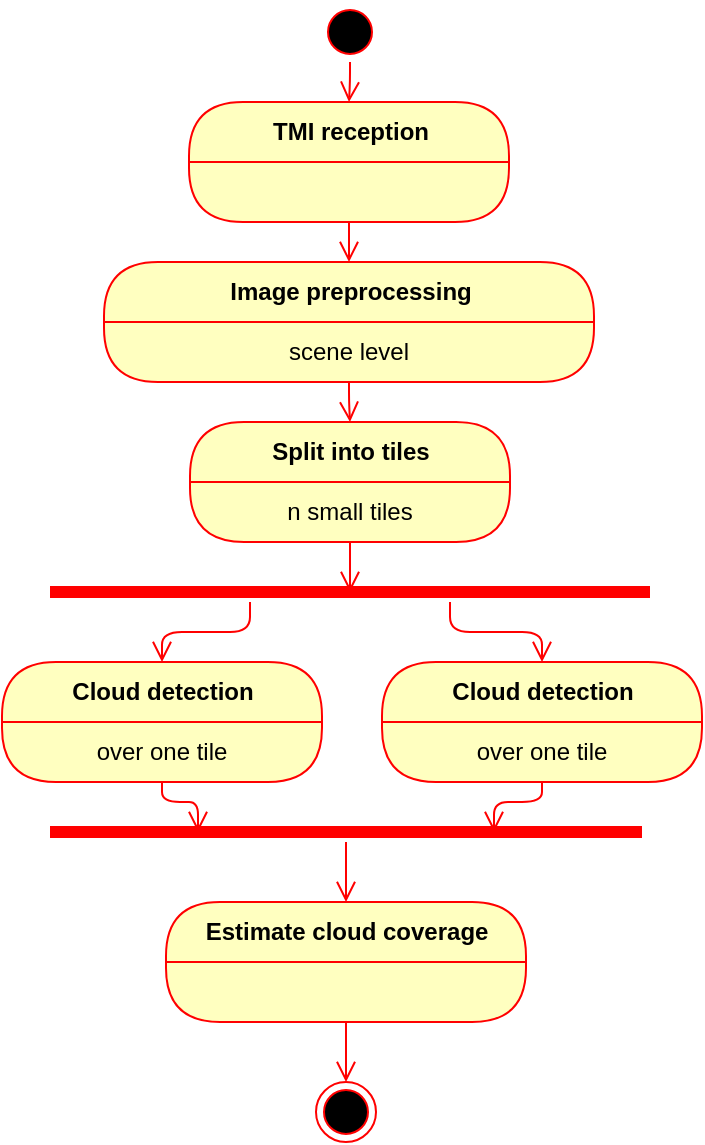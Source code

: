 <mxfile version="12.7.9" type="device"><diagram id="C5RBs43oDa-KdzZeNtuy" name="Page-1"><mxGraphModel dx="927" dy="595" grid="1" gridSize="10" guides="1" tooltips="1" connect="1" arrows="1" fold="1" page="1" pageScale="1" pageWidth="827" pageHeight="1169" math="0" shadow="0"><root><mxCell id="WIyWlLk6GJQsqaUBKTNV-0"/><mxCell id="WIyWlLk6GJQsqaUBKTNV-1" parent="WIyWlLk6GJQsqaUBKTNV-0"/><mxCell id="wGPAvG_0zuFZTKos8VyI-0" value="" style="ellipse;html=1;shape=startState;fillColor=#000000;strokeColor=#ff0000;" vertex="1" parent="WIyWlLk6GJQsqaUBKTNV-1"><mxGeometry x="399" y="70" width="30" height="30" as="geometry"/></mxCell><mxCell id="wGPAvG_0zuFZTKos8VyI-1" value="" style="edgeStyle=orthogonalEdgeStyle;html=1;verticalAlign=bottom;endArrow=open;endSize=8;strokeColor=#ff0000;entryX=0.5;entryY=0;entryDx=0;entryDy=0;" edge="1" source="wGPAvG_0zuFZTKos8VyI-0" parent="WIyWlLk6GJQsqaUBKTNV-1" target="wGPAvG_0zuFZTKos8VyI-2"><mxGeometry relative="1" as="geometry"><mxPoint x="371" y="120" as="targetPoint"/></mxGeometry></mxCell><mxCell id="wGPAvG_0zuFZTKos8VyI-2" value="TMI reception" style="swimlane;html=1;fontStyle=1;align=center;verticalAlign=middle;childLayout=stackLayout;horizontal=1;startSize=30;horizontalStack=0;resizeParent=0;resizeLast=1;container=0;fontColor=#000000;collapsible=0;rounded=1;arcSize=30;strokeColor=#ff0000;fillColor=#ffffc0;swimlaneFillColor=#ffffc0;dropTarget=0;" vertex="1" parent="WIyWlLk6GJQsqaUBKTNV-1"><mxGeometry x="333.5" y="120" width="160" height="60" as="geometry"/></mxCell><mxCell id="wGPAvG_0zuFZTKos8VyI-4" value="" style="edgeStyle=orthogonalEdgeStyle;html=1;verticalAlign=bottom;endArrow=open;endSize=8;strokeColor=#ff0000;entryX=0.5;entryY=0;entryDx=0;entryDy=0;" edge="1" source="wGPAvG_0zuFZTKos8VyI-2" parent="WIyWlLk6GJQsqaUBKTNV-1" target="wGPAvG_0zuFZTKos8VyI-5"><mxGeometry relative="1" as="geometry"><mxPoint x="371" y="240" as="targetPoint"/></mxGeometry></mxCell><mxCell id="wGPAvG_0zuFZTKos8VyI-5" value="Image preprocessing" style="swimlane;html=1;fontStyle=1;align=center;verticalAlign=middle;childLayout=stackLayout;horizontal=1;startSize=30;horizontalStack=0;resizeParent=0;resizeLast=1;container=0;fontColor=#000000;collapsible=0;rounded=1;arcSize=30;strokeColor=#ff0000;fillColor=#ffffc0;swimlaneFillColor=#ffffc0;dropTarget=0;" vertex="1" parent="WIyWlLk6GJQsqaUBKTNV-1"><mxGeometry x="291" y="200" width="245" height="60" as="geometry"/></mxCell><mxCell id="wGPAvG_0zuFZTKos8VyI-6" value="scene level" style="text;html=1;strokeColor=none;fillColor=none;align=center;verticalAlign=middle;spacingLeft=4;spacingRight=4;whiteSpace=wrap;overflow=hidden;rotatable=0;fontColor=#000000;" vertex="1" parent="wGPAvG_0zuFZTKos8VyI-5"><mxGeometry y="30" width="245" height="30" as="geometry"/></mxCell><mxCell id="wGPAvG_0zuFZTKos8VyI-7" value="" style="edgeStyle=orthogonalEdgeStyle;html=1;verticalAlign=bottom;endArrow=open;endSize=8;strokeColor=#ff0000;entryX=0.5;entryY=0;entryDx=0;entryDy=0;" edge="1" source="wGPAvG_0zuFZTKos8VyI-5" parent="WIyWlLk6GJQsqaUBKTNV-1" target="wGPAvG_0zuFZTKos8VyI-12"><mxGeometry relative="1" as="geometry"><mxPoint x="413.5" y="365" as="targetPoint"/></mxGeometry></mxCell><mxCell id="wGPAvG_0zuFZTKos8VyI-12" value="Split into tiles" style="swimlane;html=1;fontStyle=1;align=center;verticalAlign=middle;childLayout=stackLayout;horizontal=1;startSize=30;horizontalStack=0;resizeParent=0;resizeLast=1;container=0;fontColor=#000000;collapsible=0;rounded=1;arcSize=30;strokeColor=#ff0000;fillColor=#ffffc0;swimlaneFillColor=#ffffc0;dropTarget=0;" vertex="1" parent="WIyWlLk6GJQsqaUBKTNV-1"><mxGeometry x="334" y="280" width="160" height="60" as="geometry"/></mxCell><mxCell id="wGPAvG_0zuFZTKos8VyI-13" value="n small tiles" style="text;html=1;strokeColor=none;fillColor=none;align=center;verticalAlign=middle;spacingLeft=4;spacingRight=4;whiteSpace=wrap;overflow=hidden;rotatable=0;fontColor=#000000;" vertex="1" parent="wGPAvG_0zuFZTKos8VyI-12"><mxGeometry y="30" width="160" height="30" as="geometry"/></mxCell><mxCell id="wGPAvG_0zuFZTKos8VyI-14" value="" style="edgeStyle=orthogonalEdgeStyle;html=1;verticalAlign=bottom;endArrow=open;endSize=8;strokeColor=#ff0000;entryX=0.25;entryY=0.5;entryDx=0;entryDy=0;entryPerimeter=0;" edge="1" source="wGPAvG_0zuFZTKos8VyI-12" parent="WIyWlLk6GJQsqaUBKTNV-1" target="wGPAvG_0zuFZTKos8VyI-17"><mxGeometry relative="1" as="geometry"><mxPoint x="413.5" y="480" as="targetPoint"/></mxGeometry></mxCell><mxCell id="wGPAvG_0zuFZTKos8VyI-19" value="" style="group" vertex="1" connectable="0" parent="WIyWlLk6GJQsqaUBKTNV-1"><mxGeometry x="264" y="360" width="326" height="100" as="geometry"/></mxCell><mxCell id="wGPAvG_0zuFZTKos8VyI-15" value="" style="shape=line;html=1;strokeWidth=6;strokeColor=#ff0000;" vertex="1" parent="wGPAvG_0zuFZTKos8VyI-19"><mxGeometry width="200" height="10" as="geometry"/></mxCell><mxCell id="wGPAvG_0zuFZTKos8VyI-17" value="" style="shape=line;html=1;strokeWidth=6;strokeColor=#ff0000;" vertex="1" parent="wGPAvG_0zuFZTKos8VyI-19"><mxGeometry x="100" width="200" height="10" as="geometry"/></mxCell><mxCell id="wGPAvG_0zuFZTKos8VyI-20" value="Cloud detection" style="swimlane;html=1;fontStyle=1;align=center;verticalAlign=middle;childLayout=stackLayout;horizontal=1;startSize=30;horizontalStack=0;resizeParent=0;resizeLast=1;container=0;fontColor=#000000;collapsible=0;rounded=1;arcSize=30;strokeColor=#ff0000;fillColor=#ffffc0;swimlaneFillColor=#ffffc0;dropTarget=0;" vertex="1" parent="wGPAvG_0zuFZTKos8VyI-19"><mxGeometry x="-24" y="40" width="160" height="60" as="geometry"/></mxCell><mxCell id="wGPAvG_0zuFZTKos8VyI-21" value="over one tile" style="text;html=1;strokeColor=none;fillColor=none;align=center;verticalAlign=middle;spacingLeft=4;spacingRight=4;whiteSpace=wrap;overflow=hidden;rotatable=0;fontColor=#000000;" vertex="1" parent="wGPAvG_0zuFZTKos8VyI-20"><mxGeometry y="30" width="160" height="30" as="geometry"/></mxCell><mxCell id="wGPAvG_0zuFZTKos8VyI-16" value="" style="edgeStyle=orthogonalEdgeStyle;html=1;verticalAlign=bottom;endArrow=open;endSize=8;strokeColor=#ff0000;entryX=0.5;entryY=0;entryDx=0;entryDy=0;" edge="1" source="wGPAvG_0zuFZTKos8VyI-15" parent="wGPAvG_0zuFZTKos8VyI-19" target="wGPAvG_0zuFZTKos8VyI-20"><mxGeometry relative="1" as="geometry"><mxPoint x="99.5" y="200" as="targetPoint"/></mxGeometry></mxCell><mxCell id="wGPAvG_0zuFZTKos8VyI-27" value="Cloud detection" style="swimlane;html=1;fontStyle=1;align=center;verticalAlign=middle;childLayout=stackLayout;horizontal=1;startSize=30;horizontalStack=0;resizeParent=0;resizeLast=1;container=0;fontColor=#000000;collapsible=0;rounded=1;arcSize=30;strokeColor=#ff0000;fillColor=#ffffc0;swimlaneFillColor=#ffffc0;dropTarget=0;" vertex="1" parent="wGPAvG_0zuFZTKos8VyI-19"><mxGeometry x="166" y="40" width="160" height="60" as="geometry"/></mxCell><mxCell id="wGPAvG_0zuFZTKos8VyI-28" value="over one tile" style="text;html=1;strokeColor=none;fillColor=none;align=center;verticalAlign=middle;spacingLeft=4;spacingRight=4;whiteSpace=wrap;overflow=hidden;rotatable=0;fontColor=#000000;" vertex="1" parent="wGPAvG_0zuFZTKos8VyI-27"><mxGeometry y="30" width="160" height="30" as="geometry"/></mxCell><mxCell id="wGPAvG_0zuFZTKos8VyI-18" value="" style="edgeStyle=orthogonalEdgeStyle;html=1;verticalAlign=bottom;endArrow=open;endSize=8;strokeColor=#ff0000;entryX=0.5;entryY=0;entryDx=0;entryDy=0;" edge="1" parent="wGPAvG_0zuFZTKos8VyI-19" source="wGPAvG_0zuFZTKos8VyI-17" target="wGPAvG_0zuFZTKos8VyI-27"><mxGeometry relative="1" as="geometry"><mxPoint x="199.5" y="200" as="targetPoint"/></mxGeometry></mxCell><mxCell id="wGPAvG_0zuFZTKos8VyI-22" value="" style="edgeStyle=orthogonalEdgeStyle;html=1;verticalAlign=bottom;endArrow=open;endSize=8;strokeColor=#ff0000;entryX=0.25;entryY=0.5;entryDx=0;entryDy=0;entryPerimeter=0;" edge="1" source="wGPAvG_0zuFZTKos8VyI-20" parent="WIyWlLk6GJQsqaUBKTNV-1" target="wGPAvG_0zuFZTKos8VyI-30"><mxGeometry relative="1" as="geometry"><mxPoint x="320" y="680" as="targetPoint"/></mxGeometry></mxCell><mxCell id="wGPAvG_0zuFZTKos8VyI-29" value="" style="edgeStyle=orthogonalEdgeStyle;html=1;verticalAlign=bottom;endArrow=open;endSize=8;strokeColor=#ff0000;entryX=0.75;entryY=0.5;entryDx=0;entryDy=0;entryPerimeter=0;" edge="1" parent="WIyWlLk6GJQsqaUBKTNV-1" source="wGPAvG_0zuFZTKos8VyI-27" target="wGPAvG_0zuFZTKos8VyI-30"><mxGeometry relative="1" as="geometry"><mxPoint x="520" y="730" as="targetPoint"/></mxGeometry></mxCell><mxCell id="wGPAvG_0zuFZTKos8VyI-30" value="" style="shape=line;html=1;strokeWidth=6;strokeColor=#ff0000;" vertex="1" parent="WIyWlLk6GJQsqaUBKTNV-1"><mxGeometry x="264" y="480" width="296" height="10" as="geometry"/></mxCell><mxCell id="wGPAvG_0zuFZTKos8VyI-31" value="" style="edgeStyle=orthogonalEdgeStyle;html=1;verticalAlign=bottom;endArrow=open;endSize=8;strokeColor=#ff0000;entryX=0.5;entryY=0;entryDx=0;entryDy=0;" edge="1" source="wGPAvG_0zuFZTKos8VyI-30" parent="WIyWlLk6GJQsqaUBKTNV-1" target="wGPAvG_0zuFZTKos8VyI-34"><mxGeometry relative="1" as="geometry"><mxPoint x="412" y="520" as="targetPoint"/></mxGeometry></mxCell><mxCell id="wGPAvG_0zuFZTKos8VyI-34" value="Estimate cloud coverage" style="swimlane;html=1;fontStyle=1;align=center;verticalAlign=middle;childLayout=stackLayout;horizontal=1;startSize=30;horizontalStack=0;resizeParent=0;resizeLast=1;container=0;fontColor=#000000;collapsible=0;rounded=1;arcSize=30;strokeColor=#ff0000;fillColor=#ffffc0;swimlaneFillColor=#ffffc0;dropTarget=0;" vertex="1" parent="WIyWlLk6GJQsqaUBKTNV-1"><mxGeometry x="322" y="520" width="180" height="60" as="geometry"/></mxCell><mxCell id="wGPAvG_0zuFZTKos8VyI-36" value="" style="edgeStyle=orthogonalEdgeStyle;html=1;verticalAlign=bottom;endArrow=open;endSize=8;strokeColor=#ff0000;entryX=0.5;entryY=0;entryDx=0;entryDy=0;" edge="1" source="wGPAvG_0zuFZTKos8VyI-34" parent="WIyWlLk6GJQsqaUBKTNV-1" target="wGPAvG_0zuFZTKos8VyI-37"><mxGeometry relative="1" as="geometry"><mxPoint x="410" y="640" as="targetPoint"/></mxGeometry></mxCell><mxCell id="wGPAvG_0zuFZTKos8VyI-37" value="" style="ellipse;html=1;shape=endState;fillColor=#000000;strokeColor=#ff0000;" vertex="1" parent="WIyWlLk6GJQsqaUBKTNV-1"><mxGeometry x="397" y="610" width="30" height="30" as="geometry"/></mxCell></root></mxGraphModel></diagram></mxfile>
